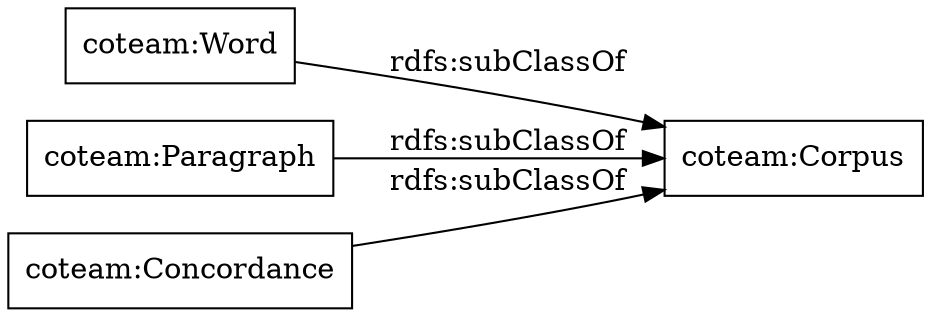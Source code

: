 digraph ar2dtool_diagram { 
rankdir=LR;
size="1000"
node [shape = rectangle, color="black"]; "coteam:Word" "coteam:Paragraph" "coteam:Corpus" "coteam:Concordance" ; /*classes style*/
	"coteam:Paragraph" -> "coteam:Corpus" [ label = "rdfs:subClassOf" ];
	"coteam:Word" -> "coteam:Corpus" [ label = "rdfs:subClassOf" ];
	"coteam:Concordance" -> "coteam:Corpus" [ label = "rdfs:subClassOf" ];

}
